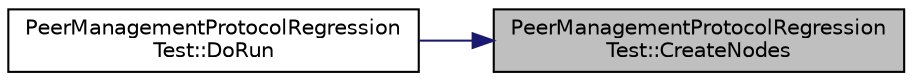 digraph "PeerManagementProtocolRegressionTest::CreateNodes"
{
 // LATEX_PDF_SIZE
  edge [fontname="Helvetica",fontsize="10",labelfontname="Helvetica",labelfontsize="10"];
  node [fontname="Helvetica",fontsize="10",shape=record];
  rankdir="RL";
  Node1 [label="PeerManagementProtocolRegression\lTest::CreateNodes",height=0.2,width=0.4,color="black", fillcolor="grey75", style="filled", fontcolor="black",tooltip="Create nodes function."];
  Node1 -> Node2 [dir="back",color="midnightblue",fontsize="10",style="solid",fontname="Helvetica"];
  Node2 [label="PeerManagementProtocolRegression\lTest::DoRun",height=0.2,width=0.4,color="black", fillcolor="white", style="filled",URL="$class_peer_management_protocol_regression_test.html#aff79851d62fd61dfc7f225565465b0b4",tooltip="Implementation to actually run this TestCase."];
}
